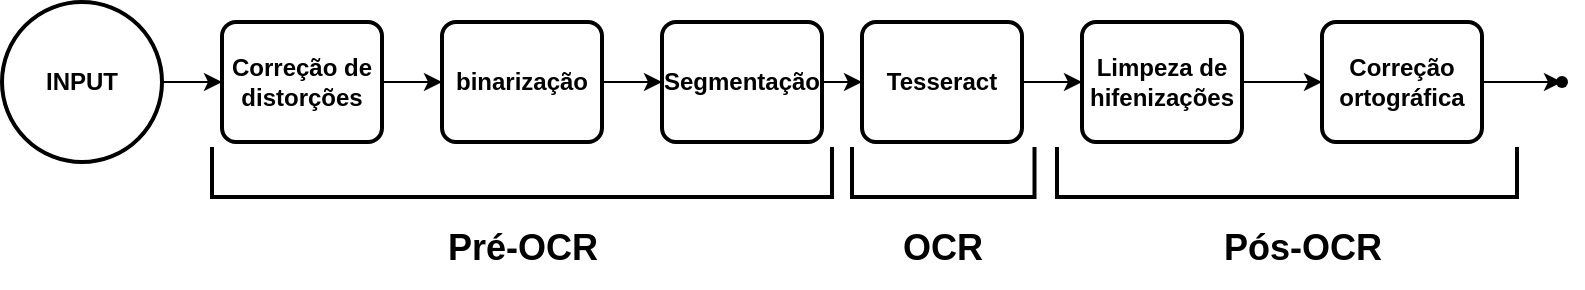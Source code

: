 <mxfile version="24.7.8">
  <diagram id="C5RBs43oDa-KdzZeNtuy" name="Page-1">
    <mxGraphModel dx="917" dy="825" grid="0" gridSize="10" guides="1" tooltips="1" connect="1" arrows="1" fold="1" page="1" pageScale="1" pageWidth="827" pageHeight="1169" math="0" shadow="0">
      <root>
        <mxCell id="WIyWlLk6GJQsqaUBKTNV-0" />
        <mxCell id="WIyWlLk6GJQsqaUBKTNV-1" parent="WIyWlLk6GJQsqaUBKTNV-0" />
        <mxCell id="sKiI-H81xx_cEQ90ABMz-0" value="" style="shape=waypoint;sketch=0;fillStyle=solid;size=6;pointerEvents=1;points=[];fillColor=none;resizable=0;rotatable=0;perimeter=centerPerimeter;snapToPoint=1;" vertex="1" parent="WIyWlLk6GJQsqaUBKTNV-1">
          <mxGeometry x="789" y="149" width="20" height="20" as="geometry" />
        </mxCell>
        <mxCell id="sKiI-H81xx_cEQ90ABMz-8" value="" style="edgeStyle=orthogonalEdgeStyle;rounded=0;orthogonalLoop=1;jettySize=auto;html=1;" edge="1" parent="WIyWlLk6GJQsqaUBKTNV-1" source="sKiI-H81xx_cEQ90ABMz-1" target="sKiI-H81xx_cEQ90ABMz-6">
          <mxGeometry relative="1" as="geometry" />
        </mxCell>
        <mxCell id="sKiI-H81xx_cEQ90ABMz-1" value="INPUT" style="strokeWidth=2;html=1;shape=mxgraph.flowchart.start_2;whiteSpace=wrap;fontStyle=1" vertex="1" parent="WIyWlLk6GJQsqaUBKTNV-1">
          <mxGeometry x="19" y="119" width="80" height="80" as="geometry" />
        </mxCell>
        <mxCell id="sKiI-H81xx_cEQ90ABMz-10" value="" style="edgeStyle=orthogonalEdgeStyle;rounded=0;orthogonalLoop=1;jettySize=auto;html=1;" edge="1" parent="WIyWlLk6GJQsqaUBKTNV-1" source="sKiI-H81xx_cEQ90ABMz-2" target="sKiI-H81xx_cEQ90ABMz-7">
          <mxGeometry relative="1" as="geometry" />
        </mxCell>
        <mxCell id="sKiI-H81xx_cEQ90ABMz-2" value="&lt;b&gt;binarização&lt;/b&gt;" style="rounded=1;whiteSpace=wrap;html=1;absoluteArcSize=1;arcSize=14;strokeWidth=2;" vertex="1" parent="WIyWlLk6GJQsqaUBKTNV-1">
          <mxGeometry x="239" y="129" width="80" height="60" as="geometry" />
        </mxCell>
        <mxCell id="sKiI-H81xx_cEQ90ABMz-12" value="" style="edgeStyle=orthogonalEdgeStyle;rounded=0;orthogonalLoop=1;jettySize=auto;html=1;" edge="1" parent="WIyWlLk6GJQsqaUBKTNV-1" source="sKiI-H81xx_cEQ90ABMz-3" target="sKiI-H81xx_cEQ90ABMz-5">
          <mxGeometry relative="1" as="geometry" />
        </mxCell>
        <mxCell id="sKiI-H81xx_cEQ90ABMz-3" value="&lt;b&gt;Tesseract&lt;/b&gt;" style="rounded=1;whiteSpace=wrap;html=1;absoluteArcSize=1;arcSize=14;strokeWidth=2;" vertex="1" parent="WIyWlLk6GJQsqaUBKTNV-1">
          <mxGeometry x="449" y="129" width="80" height="60" as="geometry" />
        </mxCell>
        <mxCell id="sKiI-H81xx_cEQ90ABMz-14" value="" style="edgeStyle=orthogonalEdgeStyle;rounded=0;orthogonalLoop=1;jettySize=auto;html=1;" edge="1" parent="WIyWlLk6GJQsqaUBKTNV-1" source="sKiI-H81xx_cEQ90ABMz-4" target="sKiI-H81xx_cEQ90ABMz-0">
          <mxGeometry relative="1" as="geometry" />
        </mxCell>
        <mxCell id="sKiI-H81xx_cEQ90ABMz-4" value="&lt;b&gt;Correção ortográfica&lt;/b&gt;" style="rounded=1;whiteSpace=wrap;html=1;absoluteArcSize=1;arcSize=14;strokeWidth=2;" vertex="1" parent="WIyWlLk6GJQsqaUBKTNV-1">
          <mxGeometry x="679" y="129" width="80" height="60" as="geometry" />
        </mxCell>
        <mxCell id="sKiI-H81xx_cEQ90ABMz-13" value="" style="edgeStyle=orthogonalEdgeStyle;rounded=0;orthogonalLoop=1;jettySize=auto;html=1;" edge="1" parent="WIyWlLk6GJQsqaUBKTNV-1" source="sKiI-H81xx_cEQ90ABMz-5" target="sKiI-H81xx_cEQ90ABMz-4">
          <mxGeometry relative="1" as="geometry" />
        </mxCell>
        <mxCell id="sKiI-H81xx_cEQ90ABMz-5" value="&lt;b&gt;Limpeza de hifenizações&lt;/b&gt;" style="rounded=1;whiteSpace=wrap;html=1;absoluteArcSize=1;arcSize=14;strokeWidth=2;" vertex="1" parent="WIyWlLk6GJQsqaUBKTNV-1">
          <mxGeometry x="559" y="129" width="80" height="60" as="geometry" />
        </mxCell>
        <mxCell id="sKiI-H81xx_cEQ90ABMz-9" value="" style="edgeStyle=orthogonalEdgeStyle;rounded=0;orthogonalLoop=1;jettySize=auto;html=1;" edge="1" parent="WIyWlLk6GJQsqaUBKTNV-1" source="sKiI-H81xx_cEQ90ABMz-6" target="sKiI-H81xx_cEQ90ABMz-2">
          <mxGeometry relative="1" as="geometry" />
        </mxCell>
        <mxCell id="sKiI-H81xx_cEQ90ABMz-6" value="&lt;b&gt;Correção de distorções&lt;/b&gt;" style="rounded=1;whiteSpace=wrap;html=1;absoluteArcSize=1;arcSize=14;strokeWidth=2;" vertex="1" parent="WIyWlLk6GJQsqaUBKTNV-1">
          <mxGeometry x="129" y="129" width="80" height="60" as="geometry" />
        </mxCell>
        <mxCell id="sKiI-H81xx_cEQ90ABMz-11" value="" style="edgeStyle=orthogonalEdgeStyle;rounded=0;orthogonalLoop=1;jettySize=auto;html=1;" edge="1" parent="WIyWlLk6GJQsqaUBKTNV-1" source="sKiI-H81xx_cEQ90ABMz-7" target="sKiI-H81xx_cEQ90ABMz-3">
          <mxGeometry relative="1" as="geometry" />
        </mxCell>
        <mxCell id="sKiI-H81xx_cEQ90ABMz-7" value="&lt;b&gt;Segmentação&lt;/b&gt;" style="rounded=1;whiteSpace=wrap;html=1;absoluteArcSize=1;arcSize=14;strokeWidth=2;" vertex="1" parent="WIyWlLk6GJQsqaUBKTNV-1">
          <mxGeometry x="349" y="129" width="80" height="60" as="geometry" />
        </mxCell>
        <mxCell id="sKiI-H81xx_cEQ90ABMz-15" value="" style="strokeWidth=2;html=1;shape=mxgraph.flowchart.annotation_1;align=right;pointerEvents=1;rotation=-90;textDirection=vertical-lr;labelPosition=left;verticalLabelPosition=middle;verticalAlign=top;" vertex="1" parent="WIyWlLk6GJQsqaUBKTNV-1">
          <mxGeometry x="266.5" y="49" width="25" height="310" as="geometry" />
        </mxCell>
        <mxCell id="sKiI-H81xx_cEQ90ABMz-16" value="" style="strokeWidth=2;html=1;shape=mxgraph.flowchart.annotation_1;align=right;pointerEvents=1;rotation=-90;textDirection=vertical-lr;labelPosition=left;verticalLabelPosition=middle;verticalAlign=top;" vertex="1" parent="WIyWlLk6GJQsqaUBKTNV-1">
          <mxGeometry x="649" y="89" width="25" height="230" as="geometry" />
        </mxCell>
        <mxCell id="sKiI-H81xx_cEQ90ABMz-17" value="" style="strokeWidth=2;html=1;shape=mxgraph.flowchart.annotation_1;align=right;pointerEvents=1;rotation=-90;textDirection=vertical-lr;labelPosition=left;verticalLabelPosition=middle;verticalAlign=top;" vertex="1" parent="WIyWlLk6GJQsqaUBKTNV-1">
          <mxGeometry x="477.13" y="158.38" width="25" height="91.25" as="geometry" />
        </mxCell>
        <mxCell id="sKiI-H81xx_cEQ90ABMz-18" value="&lt;b style=&quot;font-size: 18px;&quot;&gt;Pré-OCR&lt;/b&gt;" style="text;html=1;align=center;verticalAlign=middle;resizable=0;points=[];autosize=1;strokeColor=none;fillColor=none;fontSize=18;" vertex="1" parent="WIyWlLk6GJQsqaUBKTNV-1">
          <mxGeometry x="229" y="222" width="100" height="40" as="geometry" />
        </mxCell>
        <mxCell id="sKiI-H81xx_cEQ90ABMz-19" value="&lt;b style=&quot;font-size: 18px;&quot;&gt;OCR&lt;/b&gt;" style="text;html=1;align=center;verticalAlign=middle;resizable=0;points=[];autosize=1;strokeColor=none;fillColor=none;fontSize=18;" vertex="1" parent="WIyWlLk6GJQsqaUBKTNV-1">
          <mxGeometry x="459" y="222" width="60" height="40" as="geometry" />
        </mxCell>
        <mxCell id="sKiI-H81xx_cEQ90ABMz-20" value="&lt;b style=&quot;font-size: 18px;&quot;&gt;Pós-OCR&lt;/b&gt;" style="text;html=1;align=center;verticalAlign=middle;resizable=0;points=[];autosize=1;strokeColor=none;fillColor=none;fontSize=18;" vertex="1" parent="WIyWlLk6GJQsqaUBKTNV-1">
          <mxGeometry x="619" y="222" width="100" height="40" as="geometry" />
        </mxCell>
      </root>
    </mxGraphModel>
  </diagram>
</mxfile>
